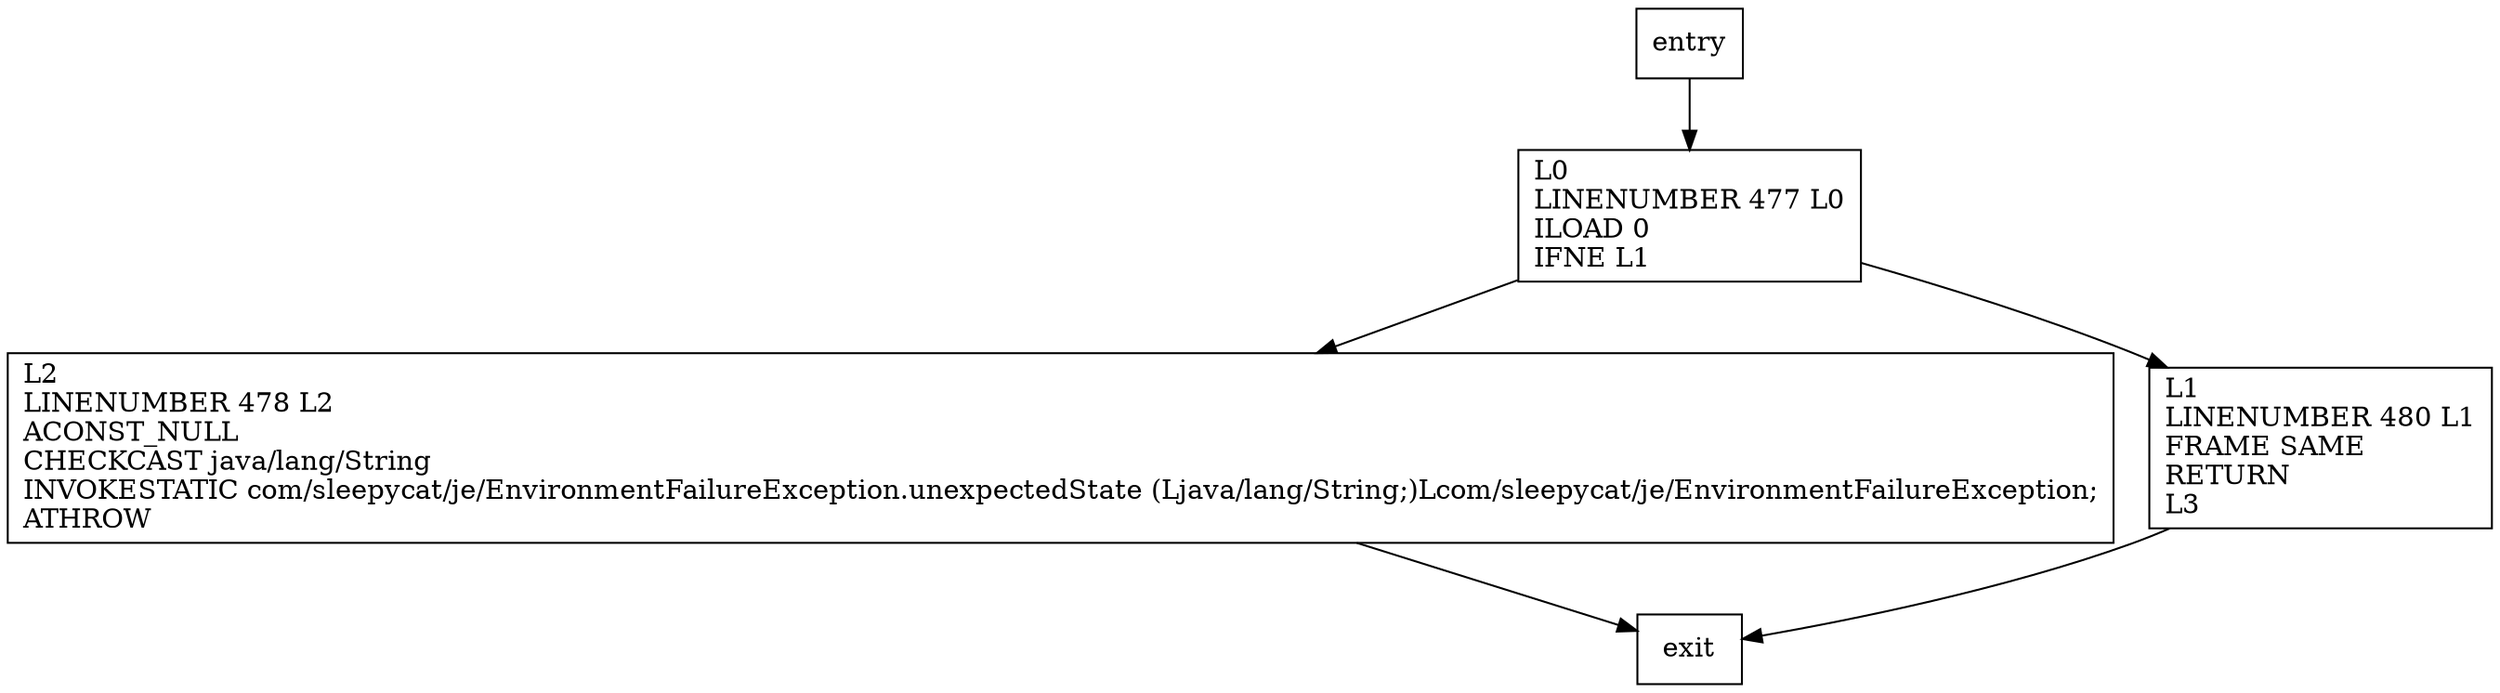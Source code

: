 digraph assertState {
node [shape=record];
1537989984 [label="L0\lLINENUMBER 477 L0\lILOAD 0\lIFNE L1\l"];
429676678 [label="L2\lLINENUMBER 478 L2\lACONST_NULL\lCHECKCAST java/lang/String\lINVOKESTATIC com/sleepycat/je/EnvironmentFailureException.unexpectedState (Ljava/lang/String;)Lcom/sleepycat/je/EnvironmentFailureException;\lATHROW\l"];
1824349866 [label="L1\lLINENUMBER 480 L1\lFRAME SAME\lRETURN\lL3\l"];
entry;
exit;
entry -> 1537989984
1537989984 -> 429676678
1537989984 -> 1824349866
429676678 -> exit
1824349866 -> exit
}
